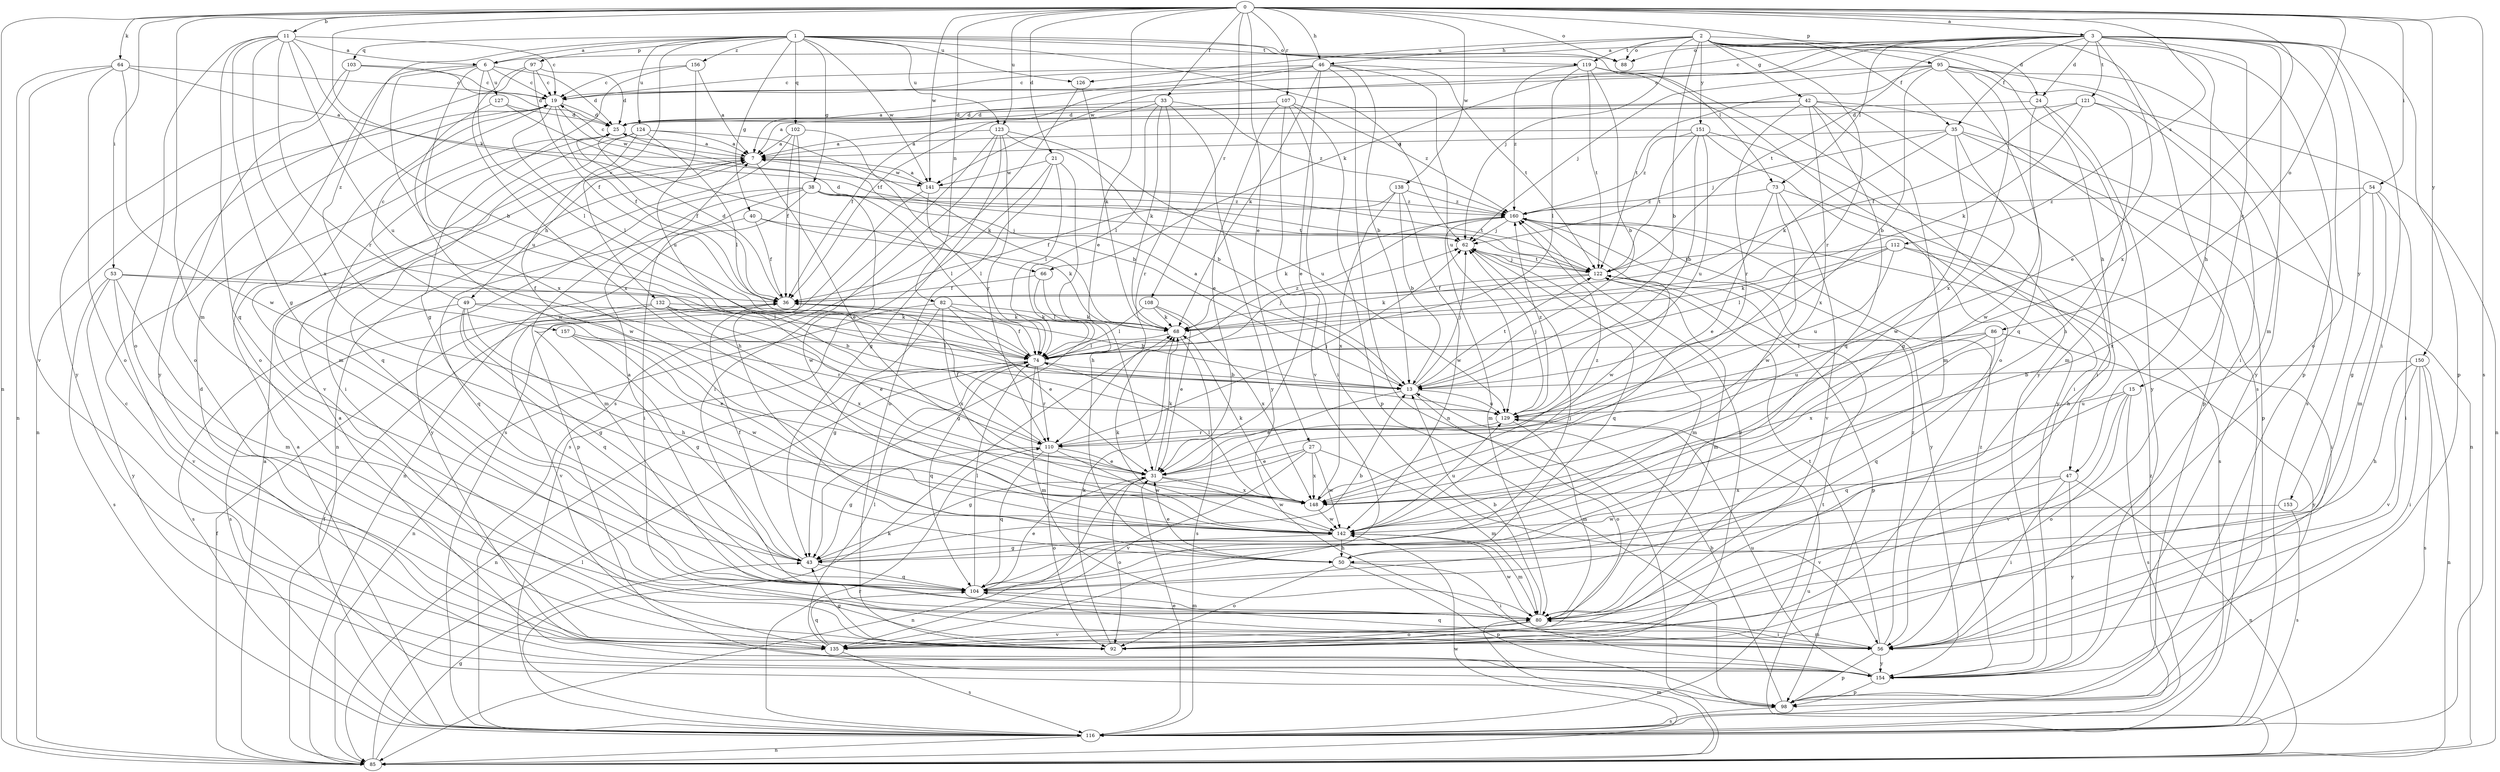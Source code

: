 strict digraph  {
0;
1;
2;
3;
6;
7;
11;
13;
15;
19;
21;
24;
25;
27;
31;
33;
35;
36;
38;
40;
42;
43;
46;
47;
49;
50;
53;
54;
56;
62;
64;
66;
68;
73;
74;
80;
82;
85;
86;
88;
92;
95;
97;
98;
102;
103;
104;
107;
108;
110;
112;
116;
119;
121;
122;
123;
124;
126;
127;
129;
132;
135;
138;
141;
142;
148;
150;
151;
153;
154;
156;
157;
160;
0 -> 3  [label=a];
0 -> 11  [label=b];
0 -> 21  [label=d];
0 -> 27  [label=e];
0 -> 31  [label=e];
0 -> 33  [label=f];
0 -> 46  [label=h];
0 -> 53  [label=i];
0 -> 54  [label=i];
0 -> 64  [label=k];
0 -> 66  [label=k];
0 -> 80  [label=m];
0 -> 82  [label=n];
0 -> 85  [label=n];
0 -> 86  [label=o];
0 -> 88  [label=o];
0 -> 95  [label=p];
0 -> 107  [label=r];
0 -> 108  [label=r];
0 -> 112  [label=s];
0 -> 116  [label=s];
0 -> 123  [label=u];
0 -> 138  [label=w];
0 -> 141  [label=w];
0 -> 148  [label=x];
0 -> 150  [label=y];
1 -> 6  [label=a];
1 -> 38  [label=g];
1 -> 40  [label=g];
1 -> 62  [label=j];
1 -> 73  [label=l];
1 -> 88  [label=o];
1 -> 97  [label=p];
1 -> 102  [label=q];
1 -> 103  [label=q];
1 -> 119  [label=t];
1 -> 123  [label=u];
1 -> 124  [label=u];
1 -> 126  [label=u];
1 -> 132  [label=v];
1 -> 141  [label=w];
1 -> 156  [label=z];
1 -> 157  [label=z];
2 -> 13  [label=b];
2 -> 24  [label=d];
2 -> 35  [label=f];
2 -> 42  [label=g];
2 -> 46  [label=h];
2 -> 47  [label=h];
2 -> 62  [label=j];
2 -> 88  [label=o];
2 -> 98  [label=p];
2 -> 110  [label=r];
2 -> 116  [label=s];
2 -> 119  [label=t];
2 -> 126  [label=u];
2 -> 151  [label=y];
3 -> 6  [label=a];
3 -> 15  [label=c];
3 -> 19  [label=c];
3 -> 24  [label=d];
3 -> 31  [label=e];
3 -> 35  [label=f];
3 -> 47  [label=h];
3 -> 56  [label=i];
3 -> 66  [label=k];
3 -> 73  [label=l];
3 -> 80  [label=m];
3 -> 88  [label=o];
3 -> 92  [label=o];
3 -> 98  [label=p];
3 -> 121  [label=t];
3 -> 122  [label=t];
3 -> 141  [label=w];
3 -> 153  [label=y];
6 -> 19  [label=c];
6 -> 25  [label=d];
6 -> 74  [label=l];
6 -> 92  [label=o];
6 -> 127  [label=u];
6 -> 129  [label=u];
6 -> 148  [label=x];
7 -> 19  [label=c];
7 -> 31  [label=e];
7 -> 49  [label=h];
7 -> 141  [label=w];
11 -> 6  [label=a];
11 -> 13  [label=b];
11 -> 19  [label=c];
11 -> 43  [label=g];
11 -> 92  [label=o];
11 -> 104  [label=q];
11 -> 110  [label=r];
11 -> 129  [label=u];
11 -> 148  [label=x];
13 -> 7  [label=a];
13 -> 31  [label=e];
13 -> 62  [label=j];
13 -> 92  [label=o];
13 -> 122  [label=t];
13 -> 129  [label=u];
15 -> 92  [label=o];
15 -> 104  [label=q];
15 -> 116  [label=s];
15 -> 129  [label=u];
15 -> 135  [label=v];
19 -> 25  [label=d];
19 -> 36  [label=f];
19 -> 74  [label=l];
19 -> 80  [label=m];
19 -> 85  [label=n];
19 -> 141  [label=w];
21 -> 50  [label=h];
21 -> 74  [label=l];
21 -> 92  [label=o];
21 -> 116  [label=s];
21 -> 141  [label=w];
24 -> 25  [label=d];
24 -> 80  [label=m];
24 -> 142  [label=w];
24 -> 154  [label=y];
25 -> 7  [label=a];
25 -> 36  [label=f];
25 -> 56  [label=i];
27 -> 31  [label=e];
27 -> 43  [label=g];
27 -> 80  [label=m];
27 -> 135  [label=v];
27 -> 142  [label=w];
27 -> 148  [label=x];
31 -> 68  [label=k];
31 -> 85  [label=n];
31 -> 92  [label=o];
31 -> 142  [label=w];
31 -> 148  [label=x];
33 -> 25  [label=d];
33 -> 36  [label=f];
33 -> 68  [label=k];
33 -> 74  [label=l];
33 -> 110  [label=r];
33 -> 154  [label=y];
33 -> 160  [label=z];
35 -> 7  [label=a];
35 -> 43  [label=g];
35 -> 62  [label=j];
35 -> 68  [label=k];
35 -> 85  [label=n];
35 -> 98  [label=p];
35 -> 142  [label=w];
36 -> 25  [label=d];
36 -> 68  [label=k];
38 -> 56  [label=i];
38 -> 74  [label=l];
38 -> 85  [label=n];
38 -> 98  [label=p];
38 -> 122  [label=t];
38 -> 142  [label=w];
38 -> 154  [label=y];
38 -> 160  [label=z];
40 -> 36  [label=f];
40 -> 62  [label=j];
40 -> 68  [label=k];
40 -> 104  [label=q];
42 -> 7  [label=a];
42 -> 25  [label=d];
42 -> 56  [label=i];
42 -> 80  [label=m];
42 -> 98  [label=p];
42 -> 104  [label=q];
42 -> 110  [label=r];
42 -> 148  [label=x];
43 -> 13  [label=b];
43 -> 36  [label=f];
43 -> 104  [label=q];
46 -> 7  [label=a];
46 -> 13  [label=b];
46 -> 19  [label=c];
46 -> 31  [label=e];
46 -> 36  [label=f];
46 -> 68  [label=k];
46 -> 85  [label=n];
46 -> 122  [label=t];
46 -> 129  [label=u];
47 -> 56  [label=i];
47 -> 85  [label=n];
47 -> 135  [label=v];
47 -> 148  [label=x];
47 -> 154  [label=y];
49 -> 19  [label=c];
49 -> 43  [label=g];
49 -> 50  [label=h];
49 -> 68  [label=k];
49 -> 104  [label=q];
49 -> 110  [label=r];
49 -> 116  [label=s];
50 -> 31  [label=e];
50 -> 56  [label=i];
50 -> 92  [label=o];
50 -> 98  [label=p];
53 -> 36  [label=f];
53 -> 74  [label=l];
53 -> 80  [label=m];
53 -> 116  [label=s];
53 -> 135  [label=v];
53 -> 154  [label=y];
54 -> 43  [label=g];
54 -> 56  [label=i];
54 -> 80  [label=m];
54 -> 148  [label=x];
54 -> 160  [label=z];
56 -> 80  [label=m];
56 -> 98  [label=p];
56 -> 104  [label=q];
56 -> 122  [label=t];
56 -> 154  [label=y];
56 -> 160  [label=z];
62 -> 25  [label=d];
62 -> 80  [label=m];
62 -> 104  [label=q];
62 -> 122  [label=t];
64 -> 7  [label=a];
64 -> 19  [label=c];
64 -> 85  [label=n];
64 -> 92  [label=o];
64 -> 135  [label=v];
64 -> 142  [label=w];
66 -> 36  [label=f];
66 -> 43  [label=g];
66 -> 74  [label=l];
68 -> 74  [label=l];
68 -> 116  [label=s];
73 -> 31  [label=e];
73 -> 116  [label=s];
73 -> 135  [label=v];
73 -> 142  [label=w];
73 -> 160  [label=z];
74 -> 13  [label=b];
74 -> 36  [label=f];
74 -> 62  [label=j];
74 -> 80  [label=m];
74 -> 85  [label=n];
74 -> 104  [label=q];
74 -> 110  [label=r];
74 -> 160  [label=z];
80 -> 13  [label=b];
80 -> 56  [label=i];
80 -> 92  [label=o];
80 -> 135  [label=v];
80 -> 142  [label=w];
82 -> 13  [label=b];
82 -> 31  [label=e];
82 -> 43  [label=g];
82 -> 68  [label=k];
82 -> 85  [label=n];
82 -> 148  [label=x];
85 -> 7  [label=a];
85 -> 36  [label=f];
85 -> 43  [label=g];
85 -> 74  [label=l];
85 -> 80  [label=m];
85 -> 129  [label=u];
85 -> 142  [label=w];
86 -> 74  [label=l];
86 -> 104  [label=q];
86 -> 129  [label=u];
86 -> 148  [label=x];
86 -> 154  [label=y];
92 -> 43  [label=g];
92 -> 68  [label=k];
92 -> 160  [label=z];
95 -> 13  [label=b];
95 -> 19  [label=c];
95 -> 56  [label=i];
95 -> 62  [label=j];
95 -> 104  [label=q];
95 -> 116  [label=s];
95 -> 122  [label=t];
95 -> 148  [label=x];
95 -> 154  [label=y];
97 -> 19  [label=c];
97 -> 25  [label=d];
97 -> 36  [label=f];
97 -> 148  [label=x];
97 -> 154  [label=y];
98 -> 13  [label=b];
98 -> 19  [label=c];
98 -> 116  [label=s];
102 -> 7  [label=a];
102 -> 13  [label=b];
102 -> 36  [label=f];
102 -> 50  [label=h];
102 -> 85  [label=n];
103 -> 19  [label=c];
103 -> 25  [label=d];
103 -> 92  [label=o];
103 -> 154  [label=y];
104 -> 7  [label=a];
104 -> 31  [label=e];
104 -> 62  [label=j];
104 -> 74  [label=l];
104 -> 80  [label=m];
107 -> 25  [label=d];
107 -> 31  [label=e];
107 -> 56  [label=i];
107 -> 98  [label=p];
107 -> 135  [label=v];
107 -> 160  [label=z];
108 -> 31  [label=e];
108 -> 68  [label=k];
108 -> 74  [label=l];
108 -> 148  [label=x];
110 -> 31  [label=e];
110 -> 36  [label=f];
110 -> 43  [label=g];
110 -> 62  [label=j];
110 -> 92  [label=o];
110 -> 104  [label=q];
110 -> 142  [label=w];
112 -> 50  [label=h];
112 -> 56  [label=i];
112 -> 68  [label=k];
112 -> 74  [label=l];
112 -> 122  [label=t];
112 -> 129  [label=u];
116 -> 7  [label=a];
116 -> 31  [label=e];
116 -> 36  [label=f];
116 -> 68  [label=k];
116 -> 85  [label=n];
116 -> 110  [label=r];
116 -> 122  [label=t];
116 -> 160  [label=z];
119 -> 13  [label=b];
119 -> 19  [label=c];
119 -> 74  [label=l];
119 -> 92  [label=o];
119 -> 122  [label=t];
119 -> 154  [label=y];
119 -> 160  [label=z];
121 -> 25  [label=d];
121 -> 36  [label=f];
121 -> 50  [label=h];
121 -> 68  [label=k];
121 -> 85  [label=n];
122 -> 36  [label=f];
122 -> 62  [label=j];
122 -> 68  [label=k];
122 -> 80  [label=m];
122 -> 98  [label=p];
123 -> 7  [label=a];
123 -> 13  [label=b];
123 -> 43  [label=g];
123 -> 56  [label=i];
123 -> 110  [label=r];
123 -> 116  [label=s];
123 -> 129  [label=u];
124 -> 7  [label=a];
124 -> 68  [label=k];
124 -> 74  [label=l];
124 -> 104  [label=q];
124 -> 135  [label=v];
124 -> 142  [label=w];
126 -> 68  [label=k];
126 -> 116  [label=s];
127 -> 25  [label=d];
127 -> 122  [label=t];
127 -> 142  [label=w];
129 -> 62  [label=j];
129 -> 80  [label=m];
129 -> 110  [label=r];
129 -> 160  [label=z];
132 -> 13  [label=b];
132 -> 31  [label=e];
132 -> 68  [label=k];
132 -> 116  [label=s];
132 -> 135  [label=v];
132 -> 148  [label=x];
135 -> 25  [label=d];
135 -> 74  [label=l];
135 -> 104  [label=q];
135 -> 116  [label=s];
138 -> 13  [label=b];
138 -> 36  [label=f];
138 -> 142  [label=w];
138 -> 148  [label=x];
138 -> 160  [label=z];
141 -> 7  [label=a];
141 -> 74  [label=l];
141 -> 80  [label=m];
141 -> 122  [label=t];
141 -> 160  [label=z];
142 -> 43  [label=g];
142 -> 50  [label=h];
142 -> 68  [label=k];
142 -> 80  [label=m];
142 -> 129  [label=u];
148 -> 68  [label=k];
148 -> 74  [label=l];
148 -> 142  [label=w];
148 -> 160  [label=z];
150 -> 13  [label=b];
150 -> 50  [label=h];
150 -> 56  [label=i];
150 -> 85  [label=n];
150 -> 116  [label=s];
150 -> 135  [label=v];
151 -> 7  [label=a];
151 -> 13  [label=b];
151 -> 56  [label=i];
151 -> 122  [label=t];
151 -> 129  [label=u];
151 -> 154  [label=y];
151 -> 160  [label=z];
153 -> 116  [label=s];
153 -> 142  [label=w];
154 -> 7  [label=a];
154 -> 98  [label=p];
154 -> 129  [label=u];
154 -> 160  [label=z];
156 -> 7  [label=a];
156 -> 19  [label=c];
156 -> 43  [label=g];
156 -> 129  [label=u];
157 -> 31  [label=e];
157 -> 43  [label=g];
157 -> 74  [label=l];
157 -> 142  [label=w];
160 -> 62  [label=j];
160 -> 68  [label=k];
160 -> 80  [label=m];
160 -> 142  [label=w];
160 -> 154  [label=y];
}
